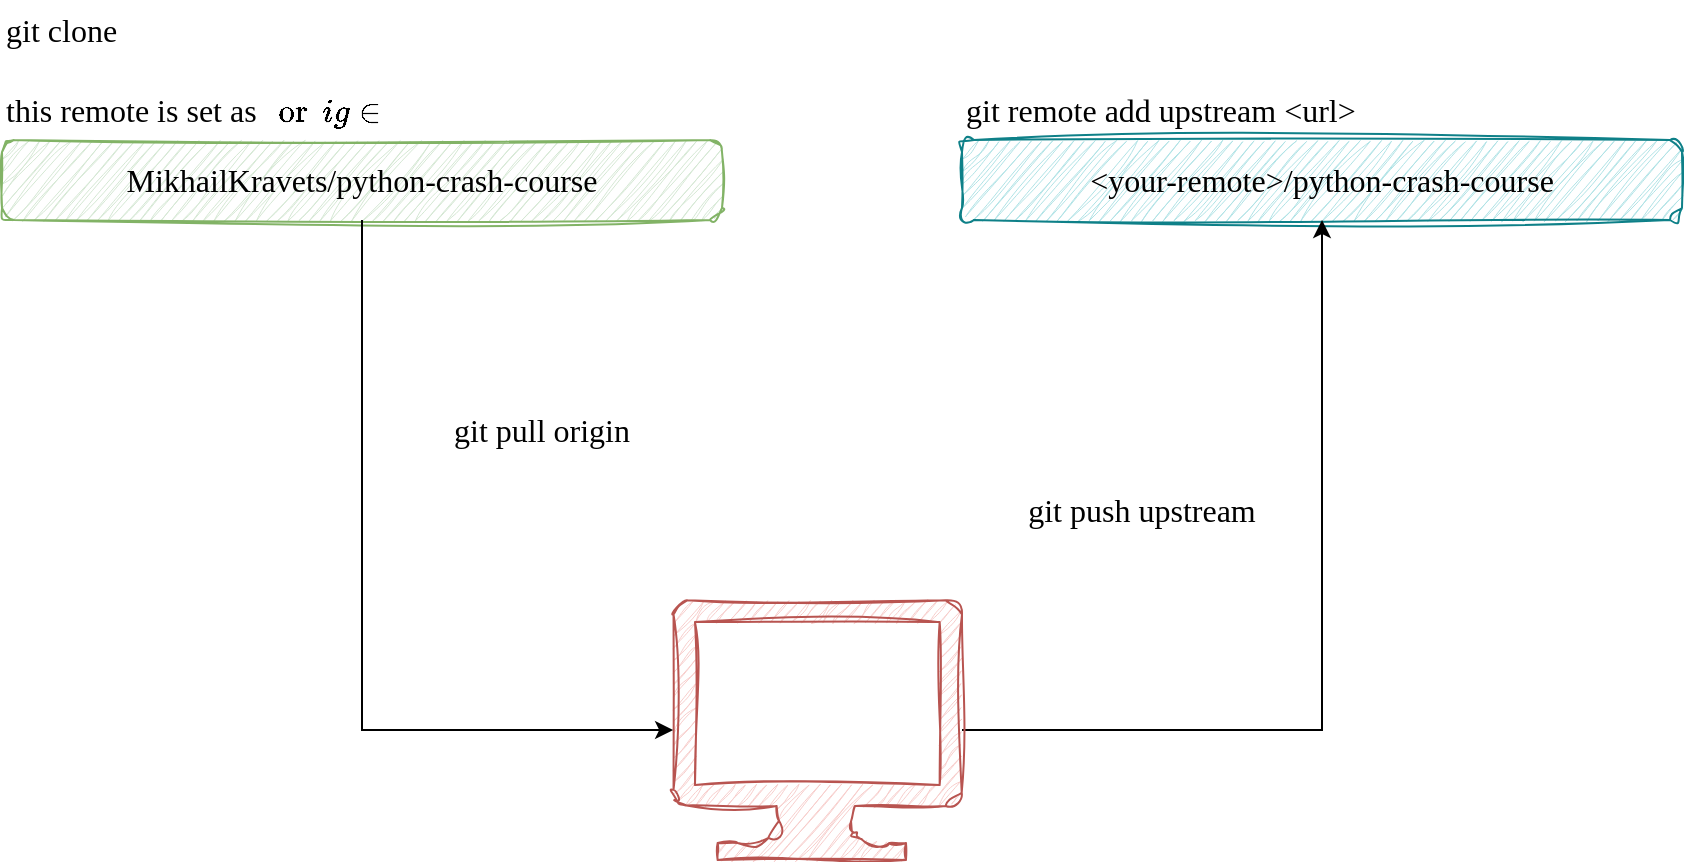 <mxfile version="26.0.4">
  <diagram name="Page-1" id="NycsaYWVNly4ClJ4pqPx">
    <mxGraphModel dx="1242" dy="793" grid="1" gridSize="10" guides="1" tooltips="1" connect="1" arrows="1" fold="1" page="1" pageScale="1" pageWidth="827" pageHeight="1169" math="0" shadow="0">
      <root>
        <mxCell id="0" />
        <mxCell id="1" parent="0" />
        <mxCell id="rx8Ky6wCKxJs3BDUqqdd-1" value="MikhailKravets/python-crash-course" style="rounded=1;whiteSpace=wrap;html=1;sketch=1;curveFitting=1;jiggle=2;fillColor=#d5e8d4;strokeColor=#82b366;fontFamily=Fira Mono;fontSize=16;" vertex="1" parent="1">
          <mxGeometry x="80" y="160" width="360" height="40" as="geometry" />
        </mxCell>
        <mxCell id="rx8Ky6wCKxJs3BDUqqdd-2" value="&amp;lt;your-remote&amp;gt;/python-crash-course" style="rounded=1;whiteSpace=wrap;html=1;sketch=1;curveFitting=1;jiggle=2;fillColor=#b0e3e6;strokeColor=#0e8088;fontFamily=Fira Mono;fontSize=16;" vertex="1" parent="1">
          <mxGeometry x="560" y="160" width="360" height="40" as="geometry" />
        </mxCell>
        <mxCell id="rx8Ky6wCKxJs3BDUqqdd-7" style="edgeStyle=orthogonalEdgeStyle;rounded=0;orthogonalLoop=1;jettySize=auto;html=1;exitX=1;exitY=0.5;exitDx=0;exitDy=0;exitPerimeter=0;entryX=0.5;entryY=1;entryDx=0;entryDy=0;" edge="1" parent="1" source="rx8Ky6wCKxJs3BDUqqdd-3" target="rx8Ky6wCKxJs3BDUqqdd-2">
          <mxGeometry relative="1" as="geometry" />
        </mxCell>
        <mxCell id="rx8Ky6wCKxJs3BDUqqdd-3" value="" style="sketch=1;aspect=fixed;pointerEvents=1;shadow=0;dashed=0;html=1;strokeColor=#b85450;labelPosition=center;verticalLabelPosition=bottom;verticalAlign=top;align=center;fillColor=#f8cecc;shape=mxgraph.azure.computer;curveFitting=1;jiggle=2;" vertex="1" parent="1">
          <mxGeometry x="415.56" y="390" width="144.44" height="130" as="geometry" />
        </mxCell>
        <mxCell id="rx8Ky6wCKxJs3BDUqqdd-4" style="edgeStyle=orthogonalEdgeStyle;rounded=0;orthogonalLoop=1;jettySize=auto;html=1;exitX=0.5;exitY=1;exitDx=0;exitDy=0;entryX=0;entryY=0.5;entryDx=0;entryDy=0;entryPerimeter=0;" edge="1" parent="1" source="rx8Ky6wCKxJs3BDUqqdd-1" target="rx8Ky6wCKxJs3BDUqqdd-3">
          <mxGeometry relative="1" as="geometry" />
        </mxCell>
        <mxCell id="rx8Ky6wCKxJs3BDUqqdd-6" value="git pull origin" style="text;html=1;align=center;verticalAlign=middle;whiteSpace=wrap;rounded=0;fontFamily=Fira Mono;fontSize=16;" vertex="1" parent="1">
          <mxGeometry x="260" y="290" width="180" height="30" as="geometry" />
        </mxCell>
        <mxCell id="rx8Ky6wCKxJs3BDUqqdd-8" value="git push upstream" style="text;html=1;align=center;verticalAlign=middle;whiteSpace=wrap;rounded=0;fontFamily=Fira Mono;fontSize=16;" vertex="1" parent="1">
          <mxGeometry x="560" y="330" width="180" height="30" as="geometry" />
        </mxCell>
        <mxCell id="rx8Ky6wCKxJs3BDUqqdd-9" value="git clone" style="text;html=1;align=left;verticalAlign=middle;whiteSpace=wrap;rounded=0;fontFamily=Fira Mono;fontSize=16;" vertex="1" parent="1">
          <mxGeometry x="80" y="90" width="140" height="30" as="geometry" />
        </mxCell>
        <mxCell id="rx8Ky6wCKxJs3BDUqqdd-11" value="this remote is set as `origin`" style="text;html=1;align=left;verticalAlign=middle;whiteSpace=wrap;rounded=0;fontFamily=Fira Mono;fontSize=16;" vertex="1" parent="1">
          <mxGeometry x="80" y="130" width="360" height="30" as="geometry" />
        </mxCell>
        <mxCell id="rx8Ky6wCKxJs3BDUqqdd-12" value="git remote add upstream &amp;lt;url&amp;gt;" style="text;html=1;align=left;verticalAlign=middle;whiteSpace=wrap;rounded=0;fontFamily=Fira Mono;fontSize=16;" vertex="1" parent="1">
          <mxGeometry x="560" y="130" width="360" height="30" as="geometry" />
        </mxCell>
      </root>
    </mxGraphModel>
  </diagram>
</mxfile>
